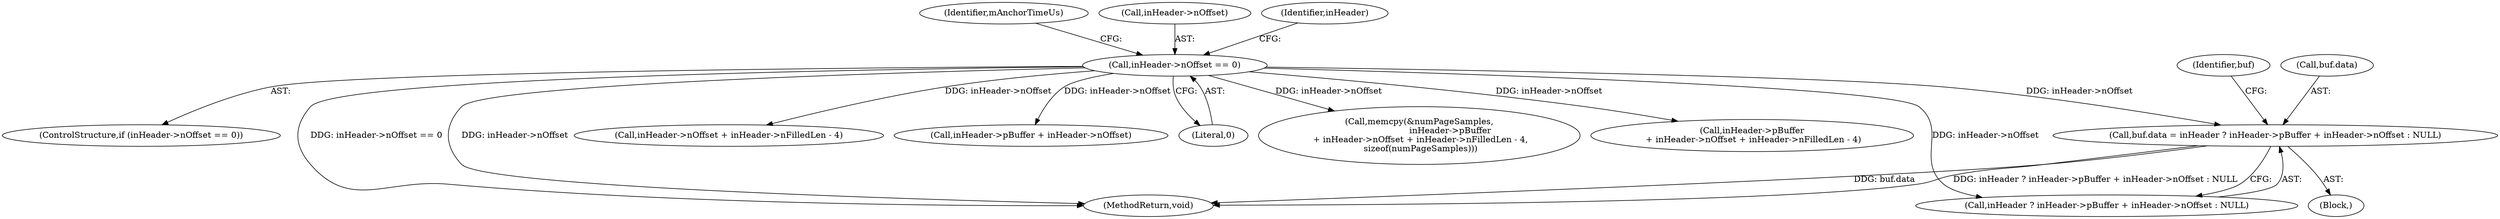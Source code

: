 digraph "0_Android_4e32001e4196f39ddd0b86686ae0231c8f5ed944_0@integer" {
"1000369" [label="(Call,buf.data = inHeader ? inHeader->pBuffer + inHeader->nOffset : NULL)"];
"1000340" [label="(Call,inHeader->nOffset == 0)"];
"1000373" [label="(Call,inHeader ? inHeader->pBuffer + inHeader->nOffset : NULL)"];
"1000347" [label="(Identifier,mAnchorTimeUs)"];
"1000257" [label="(Block,)"];
"1000340" [label="(Call,inHeader->nOffset == 0)"];
"1000341" [label="(Call,inHeader->nOffset)"];
"1000385" [label="(Identifier,buf)"];
"1000321" [label="(Call,memcpy(&numPageSamples,\n                       inHeader->pBuffer\n + inHeader->nOffset + inHeader->nFilledLen - 4,\n sizeof(numPageSamples)))"];
"1000324" [label="(Call,inHeader->pBuffer\n + inHeader->nOffset + inHeader->nFilledLen - 4)"];
"1000339" [label="(ControlStructure,if (inHeader->nOffset == 0))"];
"1000630" [label="(MethodReturn,void)"];
"1000369" [label="(Call,buf.data = inHeader ? inHeader->pBuffer + inHeader->nOffset : NULL)"];
"1000328" [label="(Call,inHeader->nOffset + inHeader->nFilledLen - 4)"];
"1000375" [label="(Call,inHeader->pBuffer + inHeader->nOffset)"];
"1000370" [label="(Call,buf.data)"];
"1000344" [label="(Literal,0)"];
"1000356" [label="(Identifier,inHeader)"];
"1000369" -> "1000257"  [label="AST: "];
"1000369" -> "1000373"  [label="CFG: "];
"1000370" -> "1000369"  [label="AST: "];
"1000373" -> "1000369"  [label="AST: "];
"1000385" -> "1000369"  [label="CFG: "];
"1000369" -> "1000630"  [label="DDG: buf.data"];
"1000369" -> "1000630"  [label="DDG: inHeader ? inHeader->pBuffer + inHeader->nOffset : NULL"];
"1000340" -> "1000369"  [label="DDG: inHeader->nOffset"];
"1000340" -> "1000339"  [label="AST: "];
"1000340" -> "1000344"  [label="CFG: "];
"1000341" -> "1000340"  [label="AST: "];
"1000344" -> "1000340"  [label="AST: "];
"1000347" -> "1000340"  [label="CFG: "];
"1000356" -> "1000340"  [label="CFG: "];
"1000340" -> "1000630"  [label="DDG: inHeader->nOffset == 0"];
"1000340" -> "1000630"  [label="DDG: inHeader->nOffset"];
"1000340" -> "1000321"  [label="DDG: inHeader->nOffset"];
"1000340" -> "1000324"  [label="DDG: inHeader->nOffset"];
"1000340" -> "1000328"  [label="DDG: inHeader->nOffset"];
"1000340" -> "1000373"  [label="DDG: inHeader->nOffset"];
"1000340" -> "1000375"  [label="DDG: inHeader->nOffset"];
}
